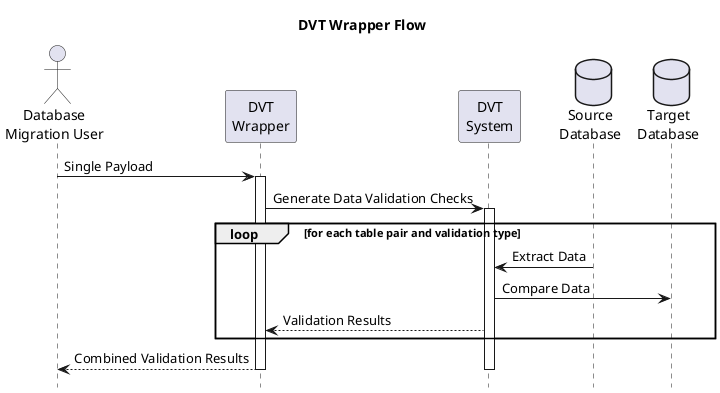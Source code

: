 @startuml
hide footbox
title DVT Wrapper Flow

actor "Database\nMigration User" as user
participant "DVT\nWrapper" as dvtwrapper
participant "DVT\nSystem" as dvt
database "Source\nDatabase" as sourcedb
database "Target\nDatabase" as targetdb

user -> dvtwrapper: Single Payload
activate dvtwrapper
dvtwrapper -> dvt: Generate Data Validation Checks
activate dvt

loop for each table pair and validation type
    sourcedb -> dvt: Extract Data
    dvt -> targetdb: Compare Data
    dvt --> dvtwrapper: Validation Results
end

dvtwrapper --> user: Combined Validation Results
deactivate dvt
deactivate dvtwrapper

@enduml

